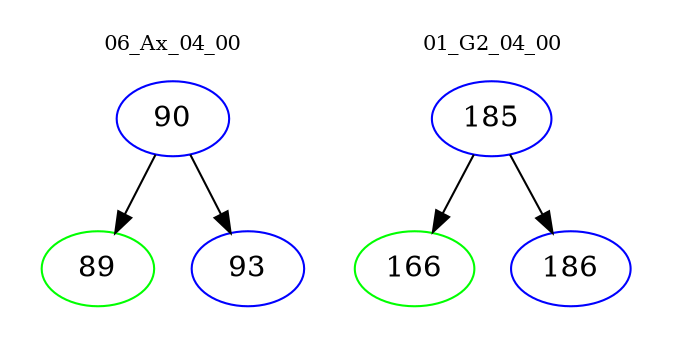 digraph{
subgraph cluster_0 {
color = white
label = "06_Ax_04_00";
fontsize=10;
T0_90 [label="90", color="blue"]
T0_90 -> T0_89 [color="black"]
T0_89 [label="89", color="green"]
T0_90 -> T0_93 [color="black"]
T0_93 [label="93", color="blue"]
}
subgraph cluster_1 {
color = white
label = "01_G2_04_00";
fontsize=10;
T1_185 [label="185", color="blue"]
T1_185 -> T1_166 [color="black"]
T1_166 [label="166", color="green"]
T1_185 -> T1_186 [color="black"]
T1_186 [label="186", color="blue"]
}
}
